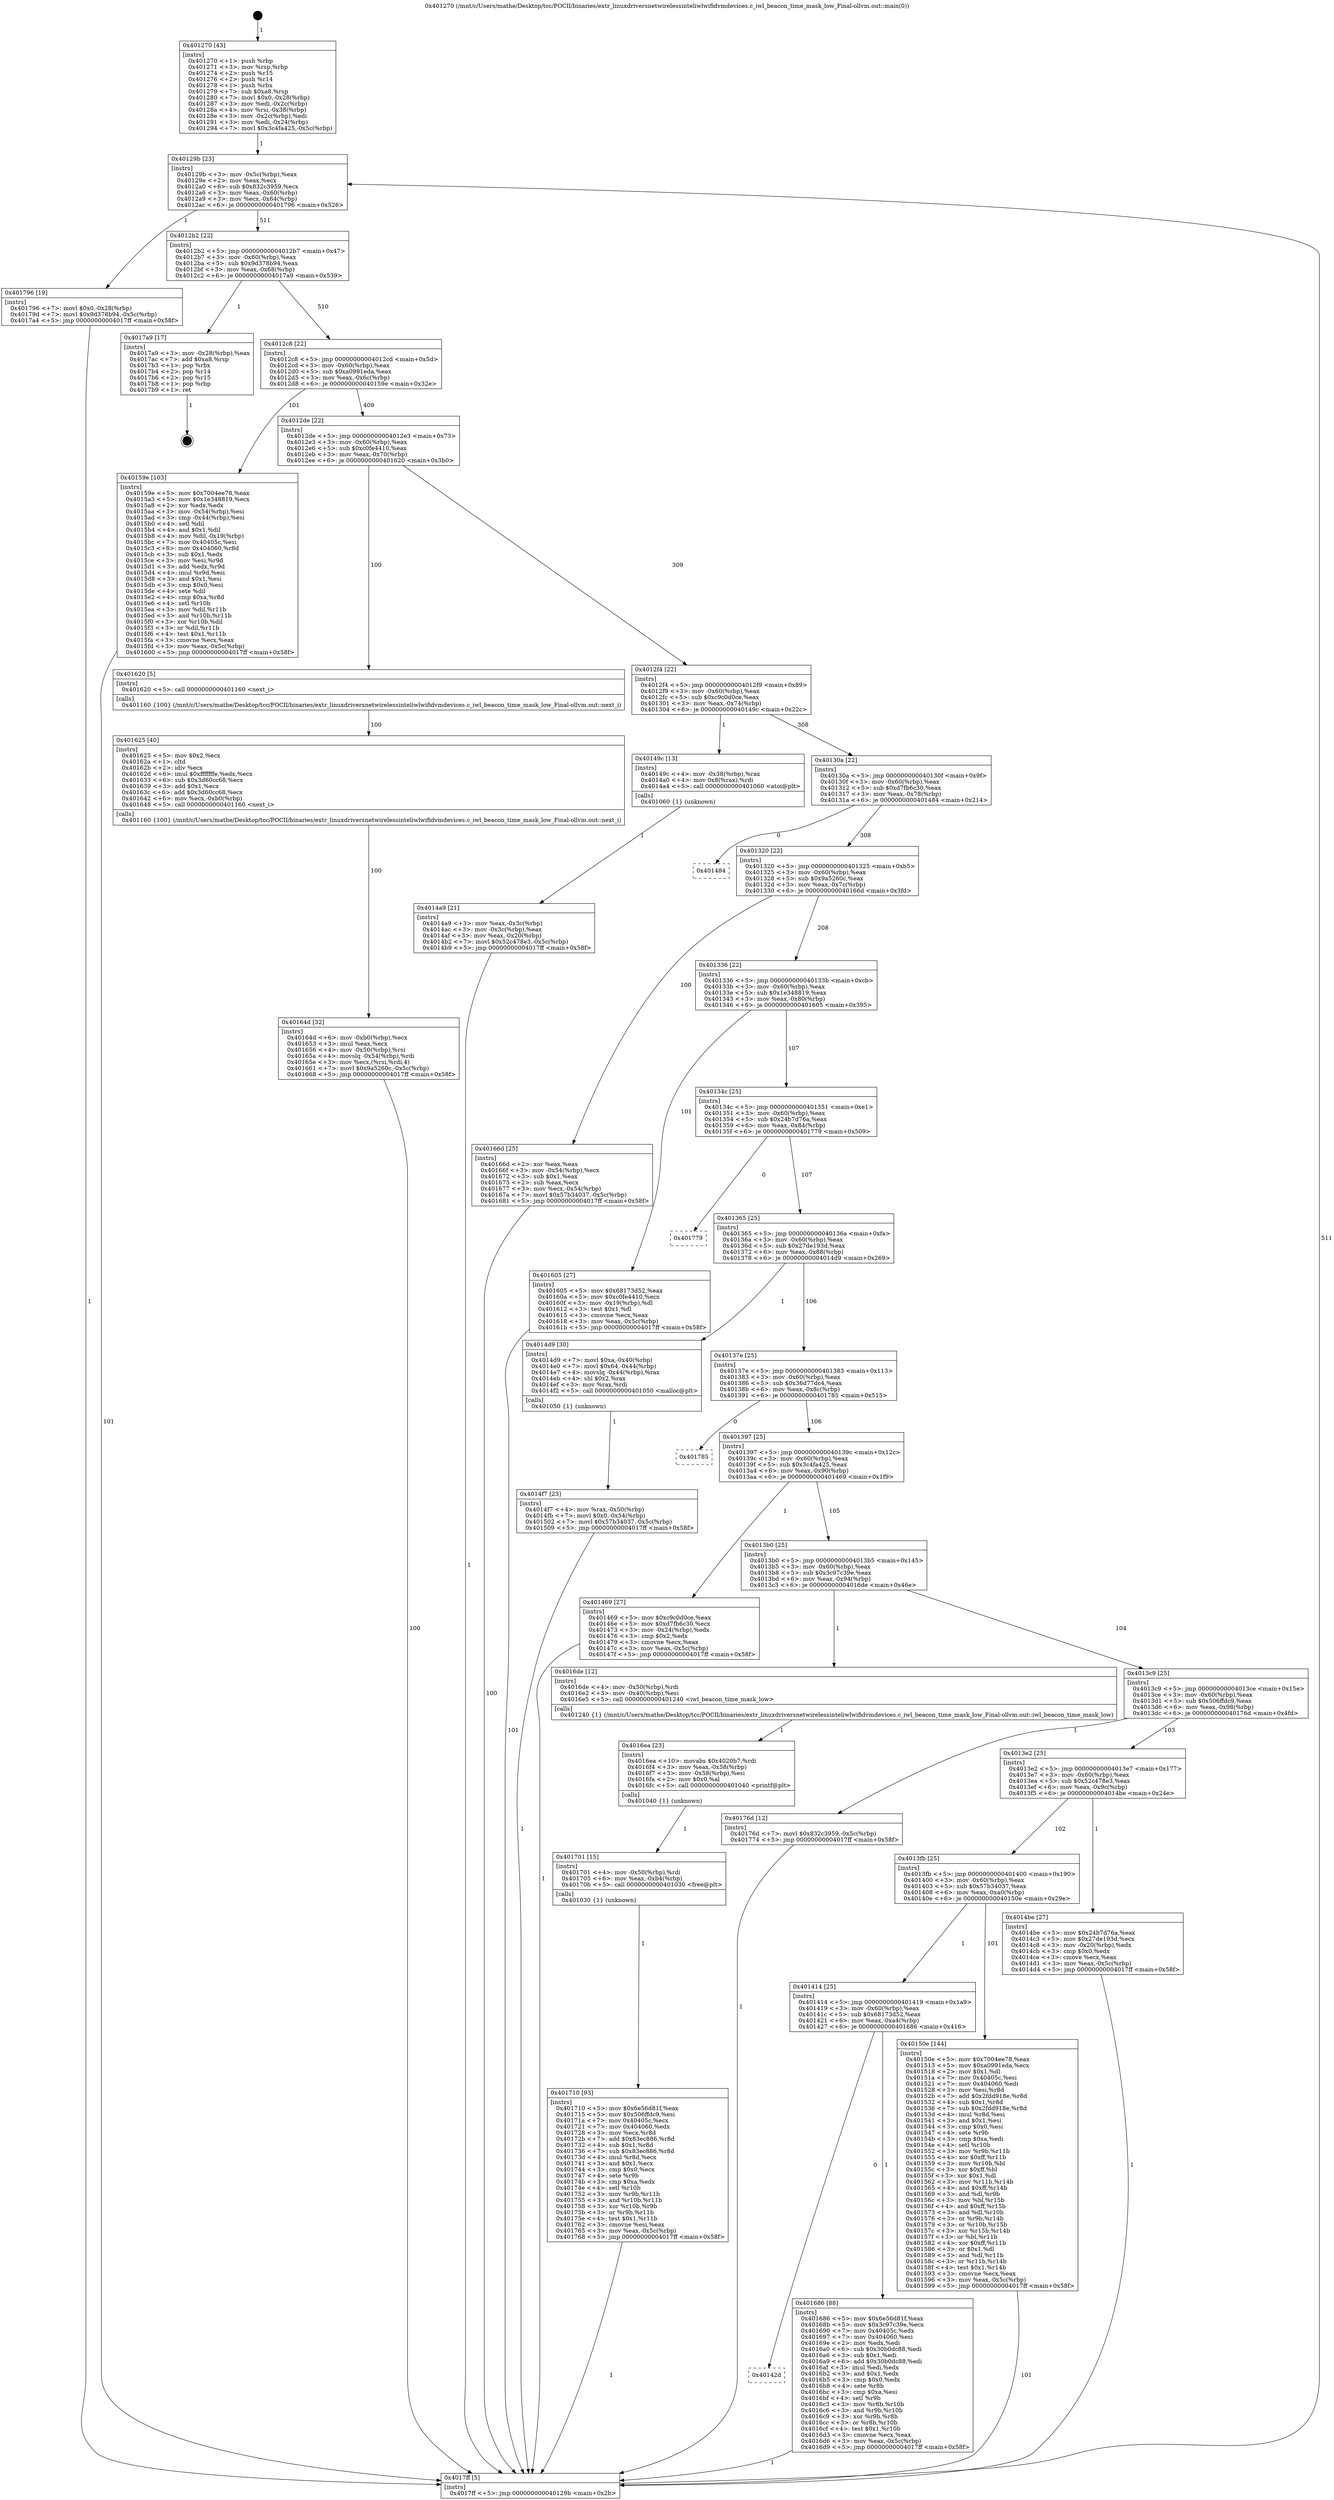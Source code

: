 digraph "0x401270" {
  label = "0x401270 (/mnt/c/Users/mathe/Desktop/tcc/POCII/binaries/extr_linuxdriversnetwirelessinteliwlwifidvmdevices.c_iwl_beacon_time_mask_low_Final-ollvm.out::main(0))"
  labelloc = "t"
  node[shape=record]

  Entry [label="",width=0.3,height=0.3,shape=circle,fillcolor=black,style=filled]
  "0x40129b" [label="{
     0x40129b [23]\l
     | [instrs]\l
     &nbsp;&nbsp;0x40129b \<+3\>: mov -0x5c(%rbp),%eax\l
     &nbsp;&nbsp;0x40129e \<+2\>: mov %eax,%ecx\l
     &nbsp;&nbsp;0x4012a0 \<+6\>: sub $0x832c3959,%ecx\l
     &nbsp;&nbsp;0x4012a6 \<+3\>: mov %eax,-0x60(%rbp)\l
     &nbsp;&nbsp;0x4012a9 \<+3\>: mov %ecx,-0x64(%rbp)\l
     &nbsp;&nbsp;0x4012ac \<+6\>: je 0000000000401796 \<main+0x526\>\l
  }"]
  "0x401796" [label="{
     0x401796 [19]\l
     | [instrs]\l
     &nbsp;&nbsp;0x401796 \<+7\>: movl $0x0,-0x28(%rbp)\l
     &nbsp;&nbsp;0x40179d \<+7\>: movl $0x9d378b94,-0x5c(%rbp)\l
     &nbsp;&nbsp;0x4017a4 \<+5\>: jmp 00000000004017ff \<main+0x58f\>\l
  }"]
  "0x4012b2" [label="{
     0x4012b2 [22]\l
     | [instrs]\l
     &nbsp;&nbsp;0x4012b2 \<+5\>: jmp 00000000004012b7 \<main+0x47\>\l
     &nbsp;&nbsp;0x4012b7 \<+3\>: mov -0x60(%rbp),%eax\l
     &nbsp;&nbsp;0x4012ba \<+5\>: sub $0x9d378b94,%eax\l
     &nbsp;&nbsp;0x4012bf \<+3\>: mov %eax,-0x68(%rbp)\l
     &nbsp;&nbsp;0x4012c2 \<+6\>: je 00000000004017a9 \<main+0x539\>\l
  }"]
  Exit [label="",width=0.3,height=0.3,shape=circle,fillcolor=black,style=filled,peripheries=2]
  "0x4017a9" [label="{
     0x4017a9 [17]\l
     | [instrs]\l
     &nbsp;&nbsp;0x4017a9 \<+3\>: mov -0x28(%rbp),%eax\l
     &nbsp;&nbsp;0x4017ac \<+7\>: add $0xa8,%rsp\l
     &nbsp;&nbsp;0x4017b3 \<+1\>: pop %rbx\l
     &nbsp;&nbsp;0x4017b4 \<+2\>: pop %r14\l
     &nbsp;&nbsp;0x4017b6 \<+2\>: pop %r15\l
     &nbsp;&nbsp;0x4017b8 \<+1\>: pop %rbp\l
     &nbsp;&nbsp;0x4017b9 \<+1\>: ret\l
  }"]
  "0x4012c8" [label="{
     0x4012c8 [22]\l
     | [instrs]\l
     &nbsp;&nbsp;0x4012c8 \<+5\>: jmp 00000000004012cd \<main+0x5d\>\l
     &nbsp;&nbsp;0x4012cd \<+3\>: mov -0x60(%rbp),%eax\l
     &nbsp;&nbsp;0x4012d0 \<+5\>: sub $0xa0991eda,%eax\l
     &nbsp;&nbsp;0x4012d5 \<+3\>: mov %eax,-0x6c(%rbp)\l
     &nbsp;&nbsp;0x4012d8 \<+6\>: je 000000000040159e \<main+0x32e\>\l
  }"]
  "0x401710" [label="{
     0x401710 [93]\l
     | [instrs]\l
     &nbsp;&nbsp;0x401710 \<+5\>: mov $0x6e56d81f,%eax\l
     &nbsp;&nbsp;0x401715 \<+5\>: mov $0x506ffdc9,%esi\l
     &nbsp;&nbsp;0x40171a \<+7\>: mov 0x40405c,%ecx\l
     &nbsp;&nbsp;0x401721 \<+7\>: mov 0x404060,%edx\l
     &nbsp;&nbsp;0x401728 \<+3\>: mov %ecx,%r8d\l
     &nbsp;&nbsp;0x40172b \<+7\>: add $0x83ec886,%r8d\l
     &nbsp;&nbsp;0x401732 \<+4\>: sub $0x1,%r8d\l
     &nbsp;&nbsp;0x401736 \<+7\>: sub $0x83ec886,%r8d\l
     &nbsp;&nbsp;0x40173d \<+4\>: imul %r8d,%ecx\l
     &nbsp;&nbsp;0x401741 \<+3\>: and $0x1,%ecx\l
     &nbsp;&nbsp;0x401744 \<+3\>: cmp $0x0,%ecx\l
     &nbsp;&nbsp;0x401747 \<+4\>: sete %r9b\l
     &nbsp;&nbsp;0x40174b \<+3\>: cmp $0xa,%edx\l
     &nbsp;&nbsp;0x40174e \<+4\>: setl %r10b\l
     &nbsp;&nbsp;0x401752 \<+3\>: mov %r9b,%r11b\l
     &nbsp;&nbsp;0x401755 \<+3\>: and %r10b,%r11b\l
     &nbsp;&nbsp;0x401758 \<+3\>: xor %r10b,%r9b\l
     &nbsp;&nbsp;0x40175b \<+3\>: or %r9b,%r11b\l
     &nbsp;&nbsp;0x40175e \<+4\>: test $0x1,%r11b\l
     &nbsp;&nbsp;0x401762 \<+3\>: cmovne %esi,%eax\l
     &nbsp;&nbsp;0x401765 \<+3\>: mov %eax,-0x5c(%rbp)\l
     &nbsp;&nbsp;0x401768 \<+5\>: jmp 00000000004017ff \<main+0x58f\>\l
  }"]
  "0x40159e" [label="{
     0x40159e [103]\l
     | [instrs]\l
     &nbsp;&nbsp;0x40159e \<+5\>: mov $0x7004ee78,%eax\l
     &nbsp;&nbsp;0x4015a3 \<+5\>: mov $0x1e348819,%ecx\l
     &nbsp;&nbsp;0x4015a8 \<+2\>: xor %edx,%edx\l
     &nbsp;&nbsp;0x4015aa \<+3\>: mov -0x54(%rbp),%esi\l
     &nbsp;&nbsp;0x4015ad \<+3\>: cmp -0x44(%rbp),%esi\l
     &nbsp;&nbsp;0x4015b0 \<+4\>: setl %dil\l
     &nbsp;&nbsp;0x4015b4 \<+4\>: and $0x1,%dil\l
     &nbsp;&nbsp;0x4015b8 \<+4\>: mov %dil,-0x19(%rbp)\l
     &nbsp;&nbsp;0x4015bc \<+7\>: mov 0x40405c,%esi\l
     &nbsp;&nbsp;0x4015c3 \<+8\>: mov 0x404060,%r8d\l
     &nbsp;&nbsp;0x4015cb \<+3\>: sub $0x1,%edx\l
     &nbsp;&nbsp;0x4015ce \<+3\>: mov %esi,%r9d\l
     &nbsp;&nbsp;0x4015d1 \<+3\>: add %edx,%r9d\l
     &nbsp;&nbsp;0x4015d4 \<+4\>: imul %r9d,%esi\l
     &nbsp;&nbsp;0x4015d8 \<+3\>: and $0x1,%esi\l
     &nbsp;&nbsp;0x4015db \<+3\>: cmp $0x0,%esi\l
     &nbsp;&nbsp;0x4015de \<+4\>: sete %dil\l
     &nbsp;&nbsp;0x4015e2 \<+4\>: cmp $0xa,%r8d\l
     &nbsp;&nbsp;0x4015e6 \<+4\>: setl %r10b\l
     &nbsp;&nbsp;0x4015ea \<+3\>: mov %dil,%r11b\l
     &nbsp;&nbsp;0x4015ed \<+3\>: and %r10b,%r11b\l
     &nbsp;&nbsp;0x4015f0 \<+3\>: xor %r10b,%dil\l
     &nbsp;&nbsp;0x4015f3 \<+3\>: or %dil,%r11b\l
     &nbsp;&nbsp;0x4015f6 \<+4\>: test $0x1,%r11b\l
     &nbsp;&nbsp;0x4015fa \<+3\>: cmovne %ecx,%eax\l
     &nbsp;&nbsp;0x4015fd \<+3\>: mov %eax,-0x5c(%rbp)\l
     &nbsp;&nbsp;0x401600 \<+5\>: jmp 00000000004017ff \<main+0x58f\>\l
  }"]
  "0x4012de" [label="{
     0x4012de [22]\l
     | [instrs]\l
     &nbsp;&nbsp;0x4012de \<+5\>: jmp 00000000004012e3 \<main+0x73\>\l
     &nbsp;&nbsp;0x4012e3 \<+3\>: mov -0x60(%rbp),%eax\l
     &nbsp;&nbsp;0x4012e6 \<+5\>: sub $0xc0fe4410,%eax\l
     &nbsp;&nbsp;0x4012eb \<+3\>: mov %eax,-0x70(%rbp)\l
     &nbsp;&nbsp;0x4012ee \<+6\>: je 0000000000401620 \<main+0x3b0\>\l
  }"]
  "0x401701" [label="{
     0x401701 [15]\l
     | [instrs]\l
     &nbsp;&nbsp;0x401701 \<+4\>: mov -0x50(%rbp),%rdi\l
     &nbsp;&nbsp;0x401705 \<+6\>: mov %eax,-0xb4(%rbp)\l
     &nbsp;&nbsp;0x40170b \<+5\>: call 0000000000401030 \<free@plt\>\l
     | [calls]\l
     &nbsp;&nbsp;0x401030 \{1\} (unknown)\l
  }"]
  "0x401620" [label="{
     0x401620 [5]\l
     | [instrs]\l
     &nbsp;&nbsp;0x401620 \<+5\>: call 0000000000401160 \<next_i\>\l
     | [calls]\l
     &nbsp;&nbsp;0x401160 \{100\} (/mnt/c/Users/mathe/Desktop/tcc/POCII/binaries/extr_linuxdriversnetwirelessinteliwlwifidvmdevices.c_iwl_beacon_time_mask_low_Final-ollvm.out::next_i)\l
  }"]
  "0x4012f4" [label="{
     0x4012f4 [22]\l
     | [instrs]\l
     &nbsp;&nbsp;0x4012f4 \<+5\>: jmp 00000000004012f9 \<main+0x89\>\l
     &nbsp;&nbsp;0x4012f9 \<+3\>: mov -0x60(%rbp),%eax\l
     &nbsp;&nbsp;0x4012fc \<+5\>: sub $0xc9c0d0ce,%eax\l
     &nbsp;&nbsp;0x401301 \<+3\>: mov %eax,-0x74(%rbp)\l
     &nbsp;&nbsp;0x401304 \<+6\>: je 000000000040149c \<main+0x22c\>\l
  }"]
  "0x4016ea" [label="{
     0x4016ea [23]\l
     | [instrs]\l
     &nbsp;&nbsp;0x4016ea \<+10\>: movabs $0x4020b7,%rdi\l
     &nbsp;&nbsp;0x4016f4 \<+3\>: mov %eax,-0x58(%rbp)\l
     &nbsp;&nbsp;0x4016f7 \<+3\>: mov -0x58(%rbp),%esi\l
     &nbsp;&nbsp;0x4016fa \<+2\>: mov $0x0,%al\l
     &nbsp;&nbsp;0x4016fc \<+5\>: call 0000000000401040 \<printf@plt\>\l
     | [calls]\l
     &nbsp;&nbsp;0x401040 \{1\} (unknown)\l
  }"]
  "0x40149c" [label="{
     0x40149c [13]\l
     | [instrs]\l
     &nbsp;&nbsp;0x40149c \<+4\>: mov -0x38(%rbp),%rax\l
     &nbsp;&nbsp;0x4014a0 \<+4\>: mov 0x8(%rax),%rdi\l
     &nbsp;&nbsp;0x4014a4 \<+5\>: call 0000000000401060 \<atoi@plt\>\l
     | [calls]\l
     &nbsp;&nbsp;0x401060 \{1\} (unknown)\l
  }"]
  "0x40130a" [label="{
     0x40130a [22]\l
     | [instrs]\l
     &nbsp;&nbsp;0x40130a \<+5\>: jmp 000000000040130f \<main+0x9f\>\l
     &nbsp;&nbsp;0x40130f \<+3\>: mov -0x60(%rbp),%eax\l
     &nbsp;&nbsp;0x401312 \<+5\>: sub $0xd7fb6c30,%eax\l
     &nbsp;&nbsp;0x401317 \<+3\>: mov %eax,-0x78(%rbp)\l
     &nbsp;&nbsp;0x40131a \<+6\>: je 0000000000401484 \<main+0x214\>\l
  }"]
  "0x40142d" [label="{
     0x40142d\l
  }", style=dashed]
  "0x401484" [label="{
     0x401484\l
  }", style=dashed]
  "0x401320" [label="{
     0x401320 [22]\l
     | [instrs]\l
     &nbsp;&nbsp;0x401320 \<+5\>: jmp 0000000000401325 \<main+0xb5\>\l
     &nbsp;&nbsp;0x401325 \<+3\>: mov -0x60(%rbp),%eax\l
     &nbsp;&nbsp;0x401328 \<+5\>: sub $0x9a5260c,%eax\l
     &nbsp;&nbsp;0x40132d \<+3\>: mov %eax,-0x7c(%rbp)\l
     &nbsp;&nbsp;0x401330 \<+6\>: je 000000000040166d \<main+0x3fd\>\l
  }"]
  "0x401686" [label="{
     0x401686 [88]\l
     | [instrs]\l
     &nbsp;&nbsp;0x401686 \<+5\>: mov $0x6e56d81f,%eax\l
     &nbsp;&nbsp;0x40168b \<+5\>: mov $0x3c97c39e,%ecx\l
     &nbsp;&nbsp;0x401690 \<+7\>: mov 0x40405c,%edx\l
     &nbsp;&nbsp;0x401697 \<+7\>: mov 0x404060,%esi\l
     &nbsp;&nbsp;0x40169e \<+2\>: mov %edx,%edi\l
     &nbsp;&nbsp;0x4016a0 \<+6\>: sub $0x30b0dc88,%edi\l
     &nbsp;&nbsp;0x4016a6 \<+3\>: sub $0x1,%edi\l
     &nbsp;&nbsp;0x4016a9 \<+6\>: add $0x30b0dc88,%edi\l
     &nbsp;&nbsp;0x4016af \<+3\>: imul %edi,%edx\l
     &nbsp;&nbsp;0x4016b2 \<+3\>: and $0x1,%edx\l
     &nbsp;&nbsp;0x4016b5 \<+3\>: cmp $0x0,%edx\l
     &nbsp;&nbsp;0x4016b8 \<+4\>: sete %r8b\l
     &nbsp;&nbsp;0x4016bc \<+3\>: cmp $0xa,%esi\l
     &nbsp;&nbsp;0x4016bf \<+4\>: setl %r9b\l
     &nbsp;&nbsp;0x4016c3 \<+3\>: mov %r8b,%r10b\l
     &nbsp;&nbsp;0x4016c6 \<+3\>: and %r9b,%r10b\l
     &nbsp;&nbsp;0x4016c9 \<+3\>: xor %r9b,%r8b\l
     &nbsp;&nbsp;0x4016cc \<+3\>: or %r8b,%r10b\l
     &nbsp;&nbsp;0x4016cf \<+4\>: test $0x1,%r10b\l
     &nbsp;&nbsp;0x4016d3 \<+3\>: cmovne %ecx,%eax\l
     &nbsp;&nbsp;0x4016d6 \<+3\>: mov %eax,-0x5c(%rbp)\l
     &nbsp;&nbsp;0x4016d9 \<+5\>: jmp 00000000004017ff \<main+0x58f\>\l
  }"]
  "0x40166d" [label="{
     0x40166d [25]\l
     | [instrs]\l
     &nbsp;&nbsp;0x40166d \<+2\>: xor %eax,%eax\l
     &nbsp;&nbsp;0x40166f \<+3\>: mov -0x54(%rbp),%ecx\l
     &nbsp;&nbsp;0x401672 \<+3\>: sub $0x1,%eax\l
     &nbsp;&nbsp;0x401675 \<+2\>: sub %eax,%ecx\l
     &nbsp;&nbsp;0x401677 \<+3\>: mov %ecx,-0x54(%rbp)\l
     &nbsp;&nbsp;0x40167a \<+7\>: movl $0x57b34037,-0x5c(%rbp)\l
     &nbsp;&nbsp;0x401681 \<+5\>: jmp 00000000004017ff \<main+0x58f\>\l
  }"]
  "0x401336" [label="{
     0x401336 [22]\l
     | [instrs]\l
     &nbsp;&nbsp;0x401336 \<+5\>: jmp 000000000040133b \<main+0xcb\>\l
     &nbsp;&nbsp;0x40133b \<+3\>: mov -0x60(%rbp),%eax\l
     &nbsp;&nbsp;0x40133e \<+5\>: sub $0x1e348819,%eax\l
     &nbsp;&nbsp;0x401343 \<+3\>: mov %eax,-0x80(%rbp)\l
     &nbsp;&nbsp;0x401346 \<+6\>: je 0000000000401605 \<main+0x395\>\l
  }"]
  "0x40164d" [label="{
     0x40164d [32]\l
     | [instrs]\l
     &nbsp;&nbsp;0x40164d \<+6\>: mov -0xb0(%rbp),%ecx\l
     &nbsp;&nbsp;0x401653 \<+3\>: imul %eax,%ecx\l
     &nbsp;&nbsp;0x401656 \<+4\>: mov -0x50(%rbp),%rsi\l
     &nbsp;&nbsp;0x40165a \<+4\>: movslq -0x54(%rbp),%rdi\l
     &nbsp;&nbsp;0x40165e \<+3\>: mov %ecx,(%rsi,%rdi,4)\l
     &nbsp;&nbsp;0x401661 \<+7\>: movl $0x9a5260c,-0x5c(%rbp)\l
     &nbsp;&nbsp;0x401668 \<+5\>: jmp 00000000004017ff \<main+0x58f\>\l
  }"]
  "0x401605" [label="{
     0x401605 [27]\l
     | [instrs]\l
     &nbsp;&nbsp;0x401605 \<+5\>: mov $0x68173d52,%eax\l
     &nbsp;&nbsp;0x40160a \<+5\>: mov $0xc0fe4410,%ecx\l
     &nbsp;&nbsp;0x40160f \<+3\>: mov -0x19(%rbp),%dl\l
     &nbsp;&nbsp;0x401612 \<+3\>: test $0x1,%dl\l
     &nbsp;&nbsp;0x401615 \<+3\>: cmovne %ecx,%eax\l
     &nbsp;&nbsp;0x401618 \<+3\>: mov %eax,-0x5c(%rbp)\l
     &nbsp;&nbsp;0x40161b \<+5\>: jmp 00000000004017ff \<main+0x58f\>\l
  }"]
  "0x40134c" [label="{
     0x40134c [25]\l
     | [instrs]\l
     &nbsp;&nbsp;0x40134c \<+5\>: jmp 0000000000401351 \<main+0xe1\>\l
     &nbsp;&nbsp;0x401351 \<+3\>: mov -0x60(%rbp),%eax\l
     &nbsp;&nbsp;0x401354 \<+5\>: sub $0x24b7d76a,%eax\l
     &nbsp;&nbsp;0x401359 \<+6\>: mov %eax,-0x84(%rbp)\l
     &nbsp;&nbsp;0x40135f \<+6\>: je 0000000000401779 \<main+0x509\>\l
  }"]
  "0x401625" [label="{
     0x401625 [40]\l
     | [instrs]\l
     &nbsp;&nbsp;0x401625 \<+5\>: mov $0x2,%ecx\l
     &nbsp;&nbsp;0x40162a \<+1\>: cltd\l
     &nbsp;&nbsp;0x40162b \<+2\>: idiv %ecx\l
     &nbsp;&nbsp;0x40162d \<+6\>: imul $0xfffffffe,%edx,%ecx\l
     &nbsp;&nbsp;0x401633 \<+6\>: sub $0x3d60cc68,%ecx\l
     &nbsp;&nbsp;0x401639 \<+3\>: add $0x1,%ecx\l
     &nbsp;&nbsp;0x40163c \<+6\>: add $0x3d60cc68,%ecx\l
     &nbsp;&nbsp;0x401642 \<+6\>: mov %ecx,-0xb0(%rbp)\l
     &nbsp;&nbsp;0x401648 \<+5\>: call 0000000000401160 \<next_i\>\l
     | [calls]\l
     &nbsp;&nbsp;0x401160 \{100\} (/mnt/c/Users/mathe/Desktop/tcc/POCII/binaries/extr_linuxdriversnetwirelessinteliwlwifidvmdevices.c_iwl_beacon_time_mask_low_Final-ollvm.out::next_i)\l
  }"]
  "0x401779" [label="{
     0x401779\l
  }", style=dashed]
  "0x401365" [label="{
     0x401365 [25]\l
     | [instrs]\l
     &nbsp;&nbsp;0x401365 \<+5\>: jmp 000000000040136a \<main+0xfa\>\l
     &nbsp;&nbsp;0x40136a \<+3\>: mov -0x60(%rbp),%eax\l
     &nbsp;&nbsp;0x40136d \<+5\>: sub $0x27de193d,%eax\l
     &nbsp;&nbsp;0x401372 \<+6\>: mov %eax,-0x88(%rbp)\l
     &nbsp;&nbsp;0x401378 \<+6\>: je 00000000004014d9 \<main+0x269\>\l
  }"]
  "0x401414" [label="{
     0x401414 [25]\l
     | [instrs]\l
     &nbsp;&nbsp;0x401414 \<+5\>: jmp 0000000000401419 \<main+0x1a9\>\l
     &nbsp;&nbsp;0x401419 \<+3\>: mov -0x60(%rbp),%eax\l
     &nbsp;&nbsp;0x40141c \<+5\>: sub $0x68173d52,%eax\l
     &nbsp;&nbsp;0x401421 \<+6\>: mov %eax,-0xa4(%rbp)\l
     &nbsp;&nbsp;0x401427 \<+6\>: je 0000000000401686 \<main+0x416\>\l
  }"]
  "0x4014d9" [label="{
     0x4014d9 [30]\l
     | [instrs]\l
     &nbsp;&nbsp;0x4014d9 \<+7\>: movl $0xa,-0x40(%rbp)\l
     &nbsp;&nbsp;0x4014e0 \<+7\>: movl $0x64,-0x44(%rbp)\l
     &nbsp;&nbsp;0x4014e7 \<+4\>: movslq -0x44(%rbp),%rax\l
     &nbsp;&nbsp;0x4014eb \<+4\>: shl $0x2,%rax\l
     &nbsp;&nbsp;0x4014ef \<+3\>: mov %rax,%rdi\l
     &nbsp;&nbsp;0x4014f2 \<+5\>: call 0000000000401050 \<malloc@plt\>\l
     | [calls]\l
     &nbsp;&nbsp;0x401050 \{1\} (unknown)\l
  }"]
  "0x40137e" [label="{
     0x40137e [25]\l
     | [instrs]\l
     &nbsp;&nbsp;0x40137e \<+5\>: jmp 0000000000401383 \<main+0x113\>\l
     &nbsp;&nbsp;0x401383 \<+3\>: mov -0x60(%rbp),%eax\l
     &nbsp;&nbsp;0x401386 \<+5\>: sub $0x36d77dc4,%eax\l
     &nbsp;&nbsp;0x40138b \<+6\>: mov %eax,-0x8c(%rbp)\l
     &nbsp;&nbsp;0x401391 \<+6\>: je 0000000000401785 \<main+0x515\>\l
  }"]
  "0x40150e" [label="{
     0x40150e [144]\l
     | [instrs]\l
     &nbsp;&nbsp;0x40150e \<+5\>: mov $0x7004ee78,%eax\l
     &nbsp;&nbsp;0x401513 \<+5\>: mov $0xa0991eda,%ecx\l
     &nbsp;&nbsp;0x401518 \<+2\>: mov $0x1,%dl\l
     &nbsp;&nbsp;0x40151a \<+7\>: mov 0x40405c,%esi\l
     &nbsp;&nbsp;0x401521 \<+7\>: mov 0x404060,%edi\l
     &nbsp;&nbsp;0x401528 \<+3\>: mov %esi,%r8d\l
     &nbsp;&nbsp;0x40152b \<+7\>: add $0x2fdd918e,%r8d\l
     &nbsp;&nbsp;0x401532 \<+4\>: sub $0x1,%r8d\l
     &nbsp;&nbsp;0x401536 \<+7\>: sub $0x2fdd918e,%r8d\l
     &nbsp;&nbsp;0x40153d \<+4\>: imul %r8d,%esi\l
     &nbsp;&nbsp;0x401541 \<+3\>: and $0x1,%esi\l
     &nbsp;&nbsp;0x401544 \<+3\>: cmp $0x0,%esi\l
     &nbsp;&nbsp;0x401547 \<+4\>: sete %r9b\l
     &nbsp;&nbsp;0x40154b \<+3\>: cmp $0xa,%edi\l
     &nbsp;&nbsp;0x40154e \<+4\>: setl %r10b\l
     &nbsp;&nbsp;0x401552 \<+3\>: mov %r9b,%r11b\l
     &nbsp;&nbsp;0x401555 \<+4\>: xor $0xff,%r11b\l
     &nbsp;&nbsp;0x401559 \<+3\>: mov %r10b,%bl\l
     &nbsp;&nbsp;0x40155c \<+3\>: xor $0xff,%bl\l
     &nbsp;&nbsp;0x40155f \<+3\>: xor $0x1,%dl\l
     &nbsp;&nbsp;0x401562 \<+3\>: mov %r11b,%r14b\l
     &nbsp;&nbsp;0x401565 \<+4\>: and $0xff,%r14b\l
     &nbsp;&nbsp;0x401569 \<+3\>: and %dl,%r9b\l
     &nbsp;&nbsp;0x40156c \<+3\>: mov %bl,%r15b\l
     &nbsp;&nbsp;0x40156f \<+4\>: and $0xff,%r15b\l
     &nbsp;&nbsp;0x401573 \<+3\>: and %dl,%r10b\l
     &nbsp;&nbsp;0x401576 \<+3\>: or %r9b,%r14b\l
     &nbsp;&nbsp;0x401579 \<+3\>: or %r10b,%r15b\l
     &nbsp;&nbsp;0x40157c \<+3\>: xor %r15b,%r14b\l
     &nbsp;&nbsp;0x40157f \<+3\>: or %bl,%r11b\l
     &nbsp;&nbsp;0x401582 \<+4\>: xor $0xff,%r11b\l
     &nbsp;&nbsp;0x401586 \<+3\>: or $0x1,%dl\l
     &nbsp;&nbsp;0x401589 \<+3\>: and %dl,%r11b\l
     &nbsp;&nbsp;0x40158c \<+3\>: or %r11b,%r14b\l
     &nbsp;&nbsp;0x40158f \<+4\>: test $0x1,%r14b\l
     &nbsp;&nbsp;0x401593 \<+3\>: cmovne %ecx,%eax\l
     &nbsp;&nbsp;0x401596 \<+3\>: mov %eax,-0x5c(%rbp)\l
     &nbsp;&nbsp;0x401599 \<+5\>: jmp 00000000004017ff \<main+0x58f\>\l
  }"]
  "0x401785" [label="{
     0x401785\l
  }", style=dashed]
  "0x401397" [label="{
     0x401397 [25]\l
     | [instrs]\l
     &nbsp;&nbsp;0x401397 \<+5\>: jmp 000000000040139c \<main+0x12c\>\l
     &nbsp;&nbsp;0x40139c \<+3\>: mov -0x60(%rbp),%eax\l
     &nbsp;&nbsp;0x40139f \<+5\>: sub $0x3c4fa425,%eax\l
     &nbsp;&nbsp;0x4013a4 \<+6\>: mov %eax,-0x90(%rbp)\l
     &nbsp;&nbsp;0x4013aa \<+6\>: je 0000000000401469 \<main+0x1f9\>\l
  }"]
  "0x4014f7" [label="{
     0x4014f7 [23]\l
     | [instrs]\l
     &nbsp;&nbsp;0x4014f7 \<+4\>: mov %rax,-0x50(%rbp)\l
     &nbsp;&nbsp;0x4014fb \<+7\>: movl $0x0,-0x54(%rbp)\l
     &nbsp;&nbsp;0x401502 \<+7\>: movl $0x57b34037,-0x5c(%rbp)\l
     &nbsp;&nbsp;0x401509 \<+5\>: jmp 00000000004017ff \<main+0x58f\>\l
  }"]
  "0x401469" [label="{
     0x401469 [27]\l
     | [instrs]\l
     &nbsp;&nbsp;0x401469 \<+5\>: mov $0xc9c0d0ce,%eax\l
     &nbsp;&nbsp;0x40146e \<+5\>: mov $0xd7fb6c30,%ecx\l
     &nbsp;&nbsp;0x401473 \<+3\>: mov -0x24(%rbp),%edx\l
     &nbsp;&nbsp;0x401476 \<+3\>: cmp $0x2,%edx\l
     &nbsp;&nbsp;0x401479 \<+3\>: cmovne %ecx,%eax\l
     &nbsp;&nbsp;0x40147c \<+3\>: mov %eax,-0x5c(%rbp)\l
     &nbsp;&nbsp;0x40147f \<+5\>: jmp 00000000004017ff \<main+0x58f\>\l
  }"]
  "0x4013b0" [label="{
     0x4013b0 [25]\l
     | [instrs]\l
     &nbsp;&nbsp;0x4013b0 \<+5\>: jmp 00000000004013b5 \<main+0x145\>\l
     &nbsp;&nbsp;0x4013b5 \<+3\>: mov -0x60(%rbp),%eax\l
     &nbsp;&nbsp;0x4013b8 \<+5\>: sub $0x3c97c39e,%eax\l
     &nbsp;&nbsp;0x4013bd \<+6\>: mov %eax,-0x94(%rbp)\l
     &nbsp;&nbsp;0x4013c3 \<+6\>: je 00000000004016de \<main+0x46e\>\l
  }"]
  "0x4017ff" [label="{
     0x4017ff [5]\l
     | [instrs]\l
     &nbsp;&nbsp;0x4017ff \<+5\>: jmp 000000000040129b \<main+0x2b\>\l
  }"]
  "0x401270" [label="{
     0x401270 [43]\l
     | [instrs]\l
     &nbsp;&nbsp;0x401270 \<+1\>: push %rbp\l
     &nbsp;&nbsp;0x401271 \<+3\>: mov %rsp,%rbp\l
     &nbsp;&nbsp;0x401274 \<+2\>: push %r15\l
     &nbsp;&nbsp;0x401276 \<+2\>: push %r14\l
     &nbsp;&nbsp;0x401278 \<+1\>: push %rbx\l
     &nbsp;&nbsp;0x401279 \<+7\>: sub $0xa8,%rsp\l
     &nbsp;&nbsp;0x401280 \<+7\>: movl $0x0,-0x28(%rbp)\l
     &nbsp;&nbsp;0x401287 \<+3\>: mov %edi,-0x2c(%rbp)\l
     &nbsp;&nbsp;0x40128a \<+4\>: mov %rsi,-0x38(%rbp)\l
     &nbsp;&nbsp;0x40128e \<+3\>: mov -0x2c(%rbp),%edi\l
     &nbsp;&nbsp;0x401291 \<+3\>: mov %edi,-0x24(%rbp)\l
     &nbsp;&nbsp;0x401294 \<+7\>: movl $0x3c4fa425,-0x5c(%rbp)\l
  }"]
  "0x4014a9" [label="{
     0x4014a9 [21]\l
     | [instrs]\l
     &nbsp;&nbsp;0x4014a9 \<+3\>: mov %eax,-0x3c(%rbp)\l
     &nbsp;&nbsp;0x4014ac \<+3\>: mov -0x3c(%rbp),%eax\l
     &nbsp;&nbsp;0x4014af \<+3\>: mov %eax,-0x20(%rbp)\l
     &nbsp;&nbsp;0x4014b2 \<+7\>: movl $0x52c478e3,-0x5c(%rbp)\l
     &nbsp;&nbsp;0x4014b9 \<+5\>: jmp 00000000004017ff \<main+0x58f\>\l
  }"]
  "0x4013fb" [label="{
     0x4013fb [25]\l
     | [instrs]\l
     &nbsp;&nbsp;0x4013fb \<+5\>: jmp 0000000000401400 \<main+0x190\>\l
     &nbsp;&nbsp;0x401400 \<+3\>: mov -0x60(%rbp),%eax\l
     &nbsp;&nbsp;0x401403 \<+5\>: sub $0x57b34037,%eax\l
     &nbsp;&nbsp;0x401408 \<+6\>: mov %eax,-0xa0(%rbp)\l
     &nbsp;&nbsp;0x40140e \<+6\>: je 000000000040150e \<main+0x29e\>\l
  }"]
  "0x4016de" [label="{
     0x4016de [12]\l
     | [instrs]\l
     &nbsp;&nbsp;0x4016de \<+4\>: mov -0x50(%rbp),%rdi\l
     &nbsp;&nbsp;0x4016e2 \<+3\>: mov -0x40(%rbp),%esi\l
     &nbsp;&nbsp;0x4016e5 \<+5\>: call 0000000000401240 \<iwl_beacon_time_mask_low\>\l
     | [calls]\l
     &nbsp;&nbsp;0x401240 \{1\} (/mnt/c/Users/mathe/Desktop/tcc/POCII/binaries/extr_linuxdriversnetwirelessinteliwlwifidvmdevices.c_iwl_beacon_time_mask_low_Final-ollvm.out::iwl_beacon_time_mask_low)\l
  }"]
  "0x4013c9" [label="{
     0x4013c9 [25]\l
     | [instrs]\l
     &nbsp;&nbsp;0x4013c9 \<+5\>: jmp 00000000004013ce \<main+0x15e\>\l
     &nbsp;&nbsp;0x4013ce \<+3\>: mov -0x60(%rbp),%eax\l
     &nbsp;&nbsp;0x4013d1 \<+5\>: sub $0x506ffdc9,%eax\l
     &nbsp;&nbsp;0x4013d6 \<+6\>: mov %eax,-0x98(%rbp)\l
     &nbsp;&nbsp;0x4013dc \<+6\>: je 000000000040176d \<main+0x4fd\>\l
  }"]
  "0x4014be" [label="{
     0x4014be [27]\l
     | [instrs]\l
     &nbsp;&nbsp;0x4014be \<+5\>: mov $0x24b7d76a,%eax\l
     &nbsp;&nbsp;0x4014c3 \<+5\>: mov $0x27de193d,%ecx\l
     &nbsp;&nbsp;0x4014c8 \<+3\>: mov -0x20(%rbp),%edx\l
     &nbsp;&nbsp;0x4014cb \<+3\>: cmp $0x0,%edx\l
     &nbsp;&nbsp;0x4014ce \<+3\>: cmove %ecx,%eax\l
     &nbsp;&nbsp;0x4014d1 \<+3\>: mov %eax,-0x5c(%rbp)\l
     &nbsp;&nbsp;0x4014d4 \<+5\>: jmp 00000000004017ff \<main+0x58f\>\l
  }"]
  "0x40176d" [label="{
     0x40176d [12]\l
     | [instrs]\l
     &nbsp;&nbsp;0x40176d \<+7\>: movl $0x832c3959,-0x5c(%rbp)\l
     &nbsp;&nbsp;0x401774 \<+5\>: jmp 00000000004017ff \<main+0x58f\>\l
  }"]
  "0x4013e2" [label="{
     0x4013e2 [25]\l
     | [instrs]\l
     &nbsp;&nbsp;0x4013e2 \<+5\>: jmp 00000000004013e7 \<main+0x177\>\l
     &nbsp;&nbsp;0x4013e7 \<+3\>: mov -0x60(%rbp),%eax\l
     &nbsp;&nbsp;0x4013ea \<+5\>: sub $0x52c478e3,%eax\l
     &nbsp;&nbsp;0x4013ef \<+6\>: mov %eax,-0x9c(%rbp)\l
     &nbsp;&nbsp;0x4013f5 \<+6\>: je 00000000004014be \<main+0x24e\>\l
  }"]
  Entry -> "0x401270" [label=" 1"]
  "0x40129b" -> "0x401796" [label=" 1"]
  "0x40129b" -> "0x4012b2" [label=" 511"]
  "0x4017a9" -> Exit [label=" 1"]
  "0x4012b2" -> "0x4017a9" [label=" 1"]
  "0x4012b2" -> "0x4012c8" [label=" 510"]
  "0x401796" -> "0x4017ff" [label=" 1"]
  "0x4012c8" -> "0x40159e" [label=" 101"]
  "0x4012c8" -> "0x4012de" [label=" 409"]
  "0x40176d" -> "0x4017ff" [label=" 1"]
  "0x4012de" -> "0x401620" [label=" 100"]
  "0x4012de" -> "0x4012f4" [label=" 309"]
  "0x401710" -> "0x4017ff" [label=" 1"]
  "0x4012f4" -> "0x40149c" [label=" 1"]
  "0x4012f4" -> "0x40130a" [label=" 308"]
  "0x401701" -> "0x401710" [label=" 1"]
  "0x40130a" -> "0x401484" [label=" 0"]
  "0x40130a" -> "0x401320" [label=" 308"]
  "0x4016ea" -> "0x401701" [label=" 1"]
  "0x401320" -> "0x40166d" [label=" 100"]
  "0x401320" -> "0x401336" [label=" 208"]
  "0x4016de" -> "0x4016ea" [label=" 1"]
  "0x401336" -> "0x401605" [label=" 101"]
  "0x401336" -> "0x40134c" [label=" 107"]
  "0x401414" -> "0x40142d" [label=" 0"]
  "0x40134c" -> "0x401779" [label=" 0"]
  "0x40134c" -> "0x401365" [label=" 107"]
  "0x401414" -> "0x401686" [label=" 1"]
  "0x401365" -> "0x4014d9" [label=" 1"]
  "0x401365" -> "0x40137e" [label=" 106"]
  "0x401686" -> "0x4017ff" [label=" 1"]
  "0x40137e" -> "0x401785" [label=" 0"]
  "0x40137e" -> "0x401397" [label=" 106"]
  "0x40166d" -> "0x4017ff" [label=" 100"]
  "0x401397" -> "0x401469" [label=" 1"]
  "0x401397" -> "0x4013b0" [label=" 105"]
  "0x401469" -> "0x4017ff" [label=" 1"]
  "0x401270" -> "0x40129b" [label=" 1"]
  "0x4017ff" -> "0x40129b" [label=" 511"]
  "0x40149c" -> "0x4014a9" [label=" 1"]
  "0x4014a9" -> "0x4017ff" [label=" 1"]
  "0x401625" -> "0x40164d" [label=" 100"]
  "0x4013b0" -> "0x4016de" [label=" 1"]
  "0x4013b0" -> "0x4013c9" [label=" 104"]
  "0x401620" -> "0x401625" [label=" 100"]
  "0x4013c9" -> "0x40176d" [label=" 1"]
  "0x4013c9" -> "0x4013e2" [label=" 103"]
  "0x401605" -> "0x4017ff" [label=" 101"]
  "0x4013e2" -> "0x4014be" [label=" 1"]
  "0x4013e2" -> "0x4013fb" [label=" 102"]
  "0x4014be" -> "0x4017ff" [label=" 1"]
  "0x4014d9" -> "0x4014f7" [label=" 1"]
  "0x4014f7" -> "0x4017ff" [label=" 1"]
  "0x40164d" -> "0x4017ff" [label=" 100"]
  "0x4013fb" -> "0x40150e" [label=" 101"]
  "0x4013fb" -> "0x401414" [label=" 1"]
  "0x40150e" -> "0x4017ff" [label=" 101"]
  "0x40159e" -> "0x4017ff" [label=" 101"]
}
